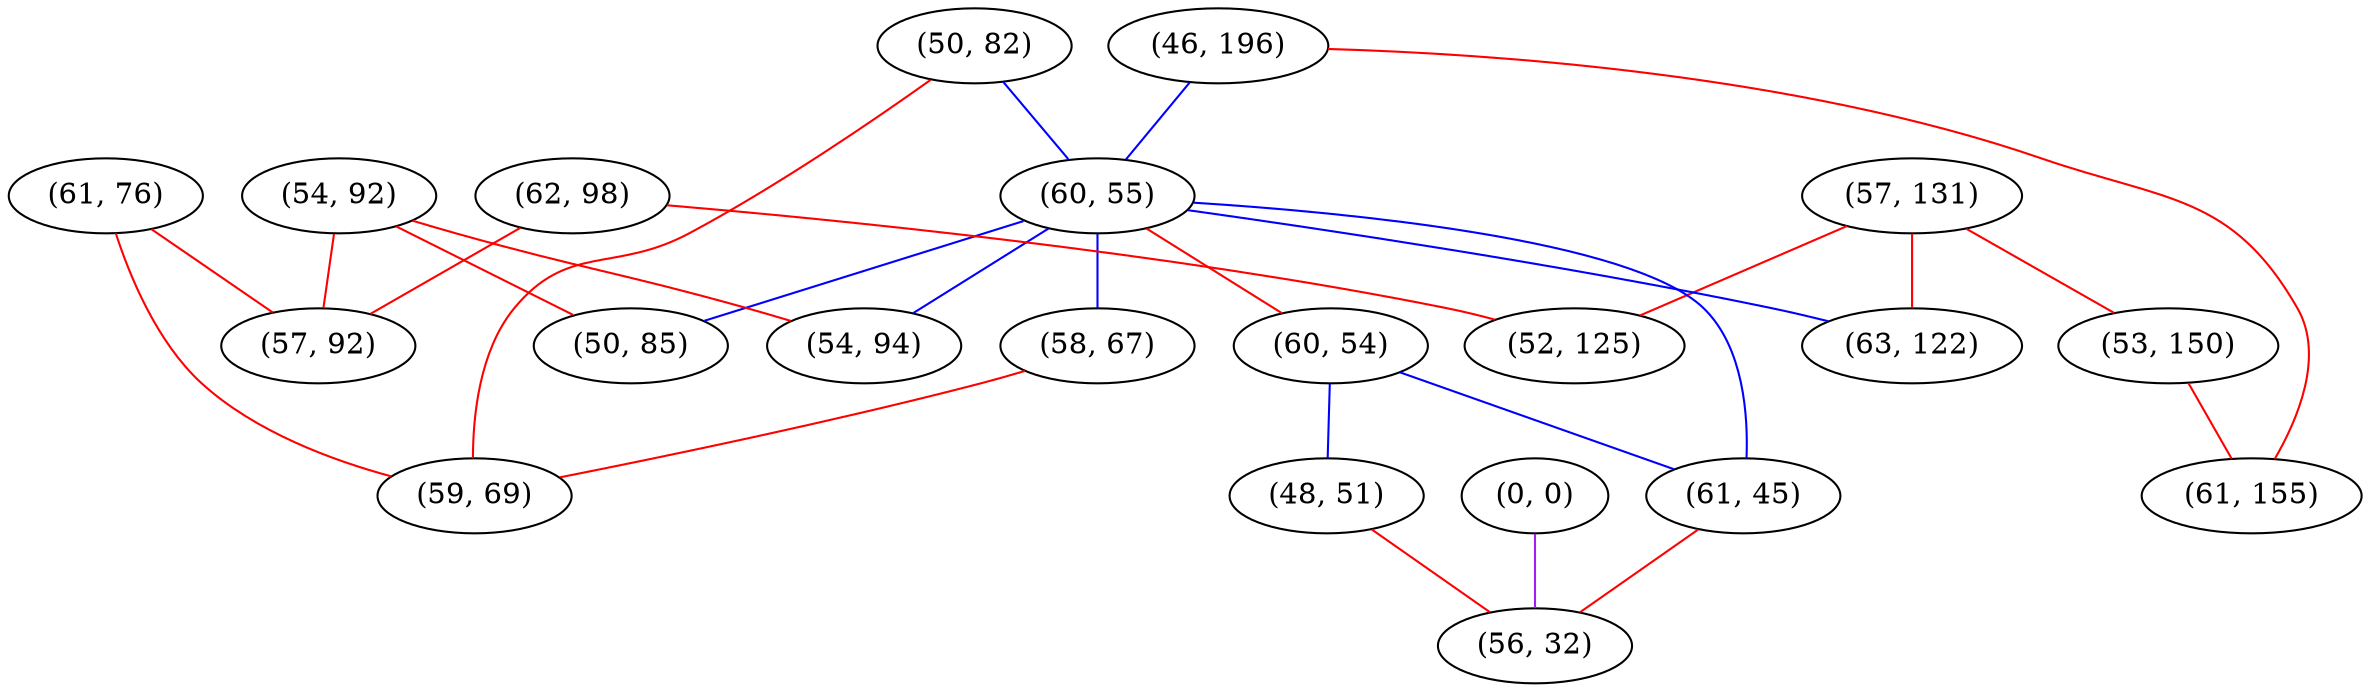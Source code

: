 graph "" {
"(50, 82)";
"(57, 131)";
"(53, 150)";
"(46, 196)";
"(60, 55)";
"(62, 98)";
"(58, 67)";
"(60, 54)";
"(63, 122)";
"(52, 125)";
"(61, 76)";
"(0, 0)";
"(61, 45)";
"(59, 69)";
"(54, 92)";
"(48, 51)";
"(56, 32)";
"(54, 94)";
"(50, 85)";
"(57, 92)";
"(61, 155)";
"(50, 82)" -- "(60, 55)"  [color=blue, key=0, weight=3];
"(50, 82)" -- "(59, 69)"  [color=red, key=0, weight=1];
"(57, 131)" -- "(53, 150)"  [color=red, key=0, weight=1];
"(57, 131)" -- "(52, 125)"  [color=red, key=0, weight=1];
"(57, 131)" -- "(63, 122)"  [color=red, key=0, weight=1];
"(53, 150)" -- "(61, 155)"  [color=red, key=0, weight=1];
"(46, 196)" -- "(60, 55)"  [color=blue, key=0, weight=3];
"(46, 196)" -- "(61, 155)"  [color=red, key=0, weight=1];
"(60, 55)" -- "(58, 67)"  [color=blue, key=0, weight=3];
"(60, 55)" -- "(60, 54)"  [color=red, key=0, weight=1];
"(60, 55)" -- "(63, 122)"  [color=blue, key=0, weight=3];
"(60, 55)" -- "(61, 45)"  [color=blue, key=0, weight=3];
"(60, 55)" -- "(50, 85)"  [color=blue, key=0, weight=3];
"(60, 55)" -- "(54, 94)"  [color=blue, key=0, weight=3];
"(62, 98)" -- "(52, 125)"  [color=red, key=0, weight=1];
"(62, 98)" -- "(57, 92)"  [color=red, key=0, weight=1];
"(58, 67)" -- "(59, 69)"  [color=red, key=0, weight=1];
"(60, 54)" -- "(48, 51)"  [color=blue, key=0, weight=3];
"(60, 54)" -- "(61, 45)"  [color=blue, key=0, weight=3];
"(61, 76)" -- "(57, 92)"  [color=red, key=0, weight=1];
"(61, 76)" -- "(59, 69)"  [color=red, key=0, weight=1];
"(0, 0)" -- "(56, 32)"  [color=purple, key=0, weight=4];
"(61, 45)" -- "(56, 32)"  [color=red, key=0, weight=1];
"(54, 92)" -- "(50, 85)"  [color=red, key=0, weight=1];
"(54, 92)" -- "(57, 92)"  [color=red, key=0, weight=1];
"(54, 92)" -- "(54, 94)"  [color=red, key=0, weight=1];
"(48, 51)" -- "(56, 32)"  [color=red, key=0, weight=1];
}
